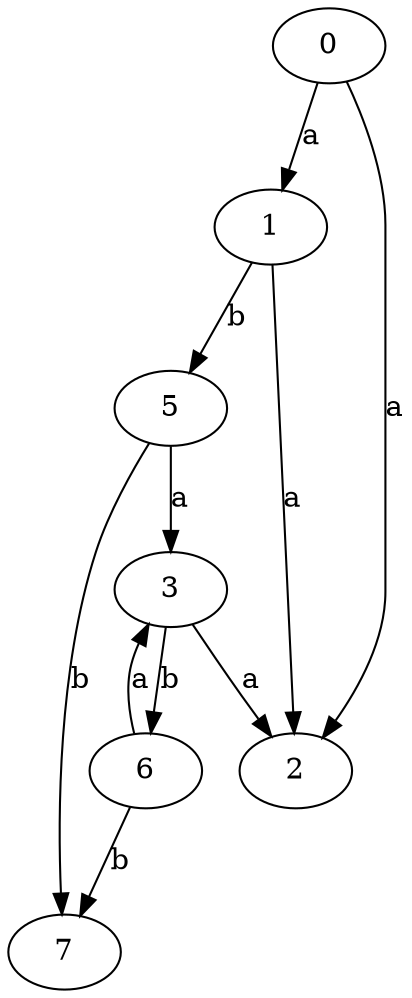 strict digraph  {
1;
2;
3;
5;
0;
6;
7;
1 -> 2  [label=a];
1 -> 5  [label=b];
3 -> 2  [label=a];
3 -> 6  [label=b];
5 -> 3  [label=a];
5 -> 7  [label=b];
0 -> 1  [label=a];
0 -> 2  [label=a];
6 -> 3  [label=a];
6 -> 7  [label=b];
}

